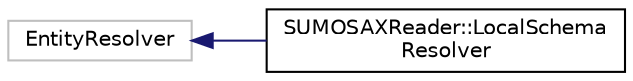 digraph "Graphical Class Hierarchy"
{
  edge [fontname="Helvetica",fontsize="10",labelfontname="Helvetica",labelfontsize="10"];
  node [fontname="Helvetica",fontsize="10",shape=record];
  rankdir="LR";
  Node3 [label="EntityResolver",height=0.2,width=0.4,color="grey75", fillcolor="white", style="filled"];
  Node3 -> Node0 [dir="back",color="midnightblue",fontsize="10",style="solid",fontname="Helvetica"];
  Node0 [label="SUMOSAXReader::LocalSchema\lResolver",height=0.2,width=0.4,color="black", fillcolor="white", style="filled",URL="$df/d19/class_s_u_m_o_s_a_x_reader_1_1_local_schema_resolver.html"];
}
